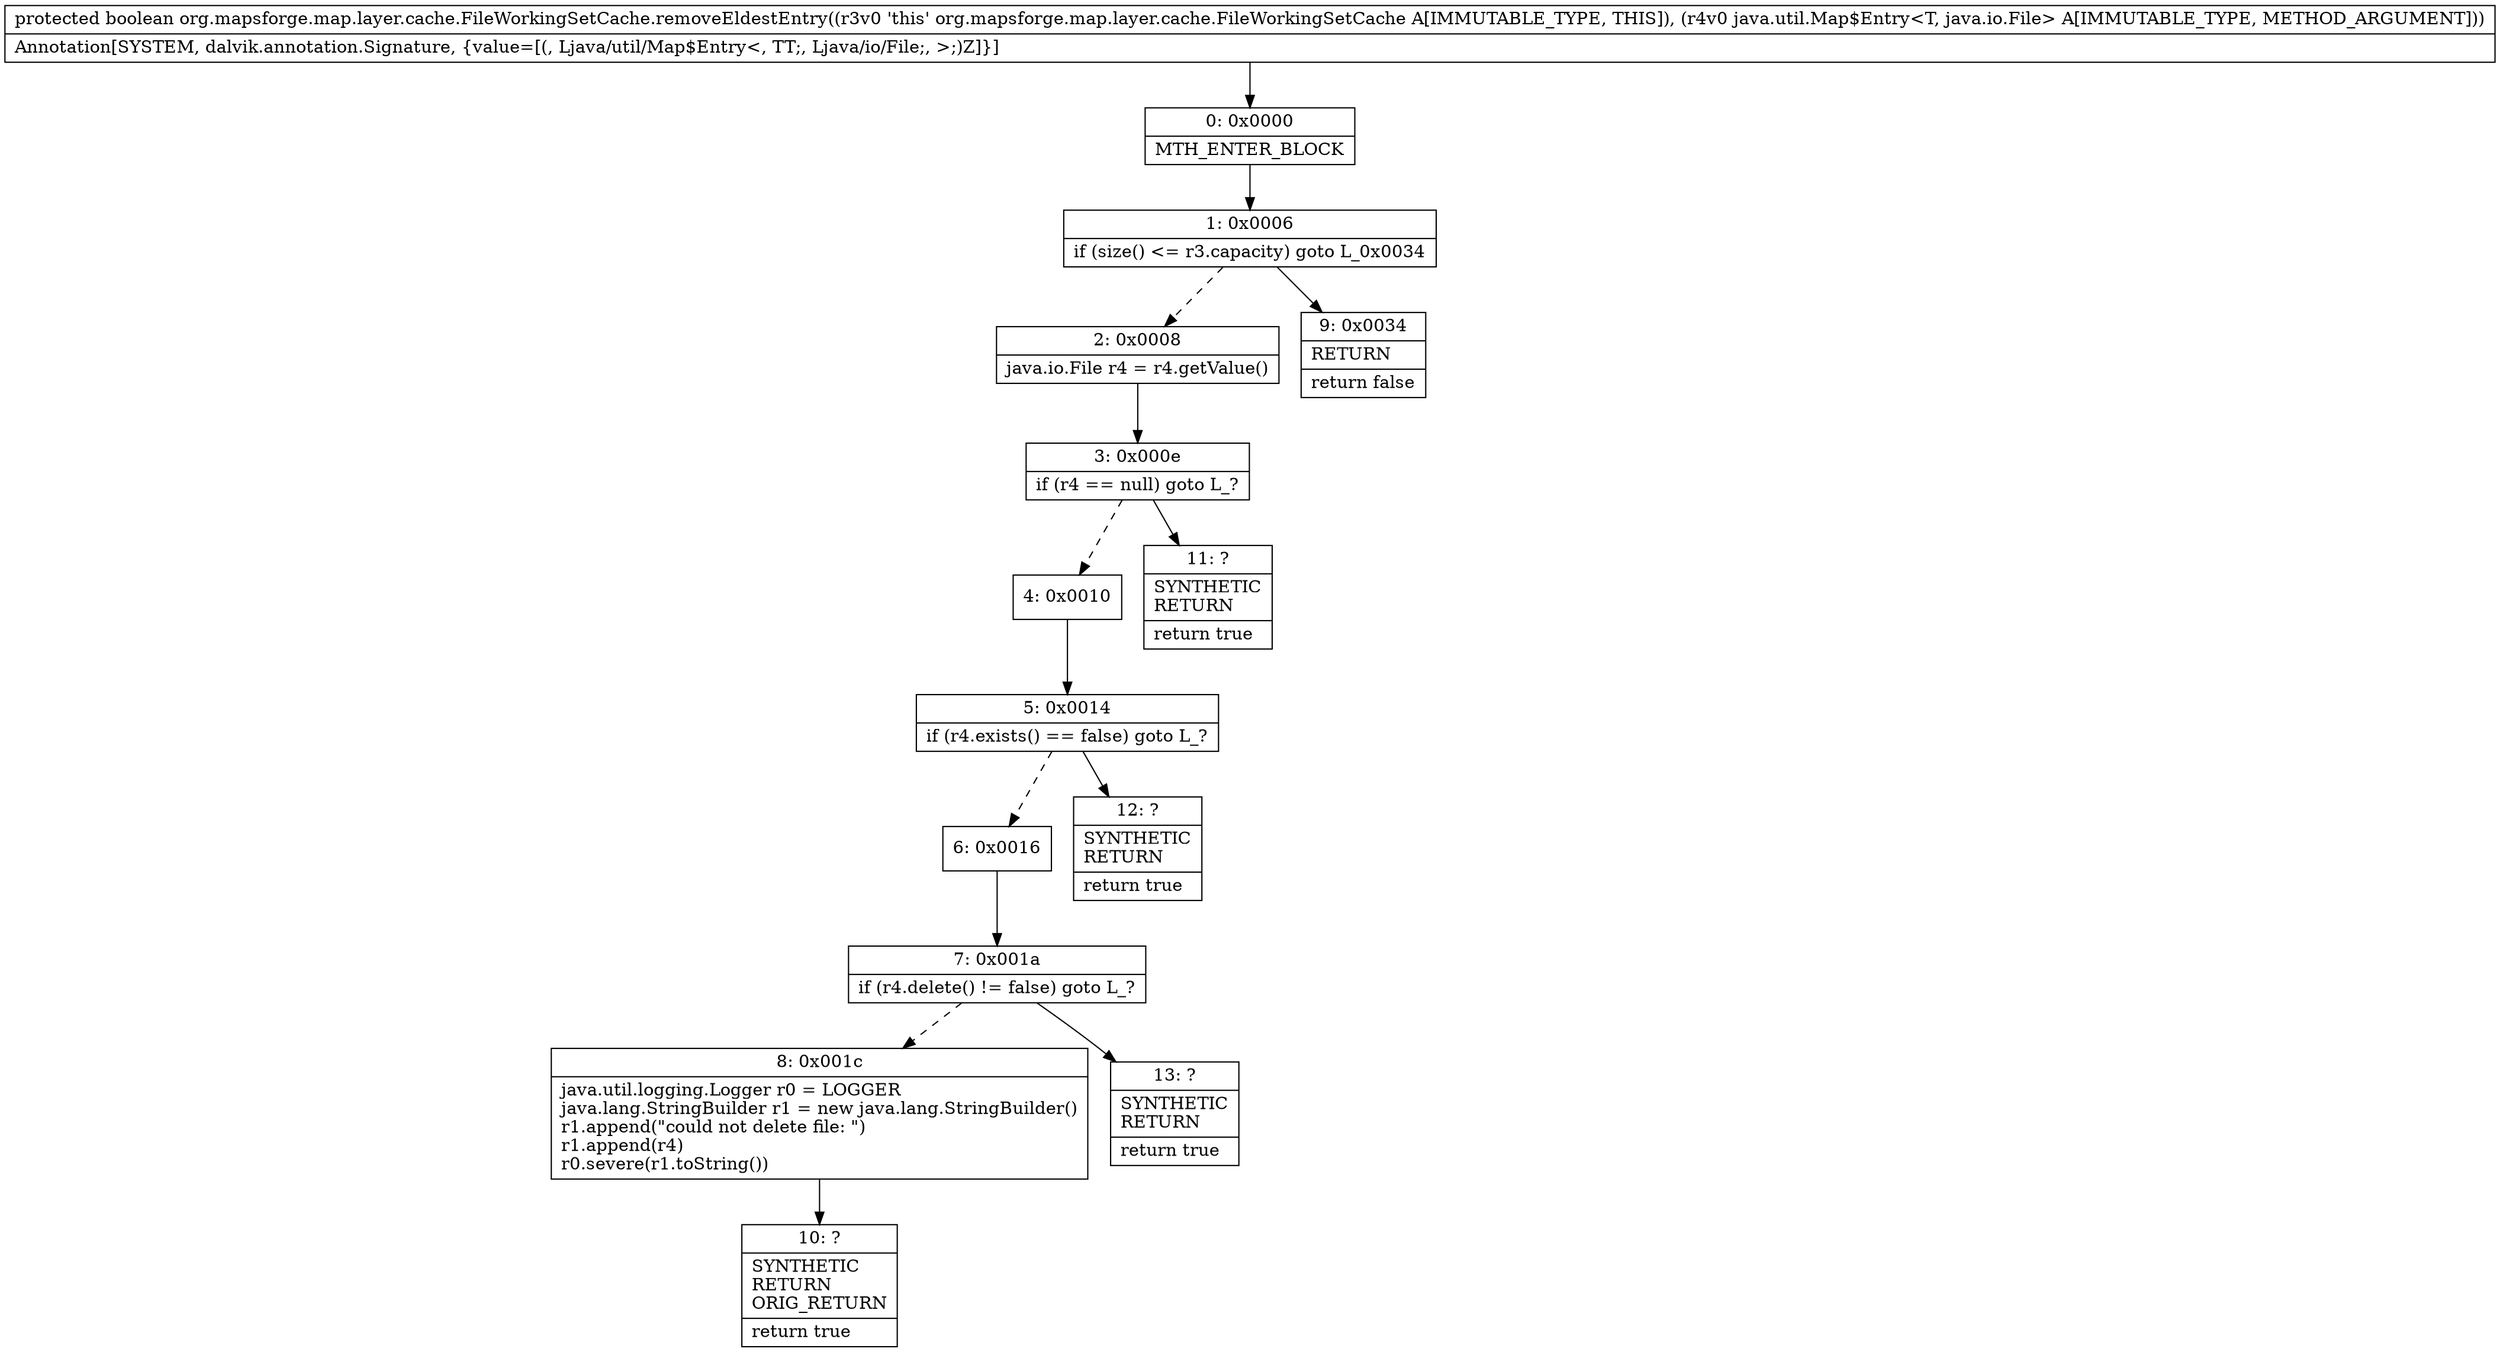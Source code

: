 digraph "CFG fororg.mapsforge.map.layer.cache.FileWorkingSetCache.removeEldestEntry(Ljava\/util\/Map$Entry;)Z" {
Node_0 [shape=record,label="{0\:\ 0x0000|MTH_ENTER_BLOCK\l}"];
Node_1 [shape=record,label="{1\:\ 0x0006|if (size() \<= r3.capacity) goto L_0x0034\l}"];
Node_2 [shape=record,label="{2\:\ 0x0008|java.io.File r4 = r4.getValue()\l}"];
Node_3 [shape=record,label="{3\:\ 0x000e|if (r4 == null) goto L_?\l}"];
Node_4 [shape=record,label="{4\:\ 0x0010}"];
Node_5 [shape=record,label="{5\:\ 0x0014|if (r4.exists() == false) goto L_?\l}"];
Node_6 [shape=record,label="{6\:\ 0x0016}"];
Node_7 [shape=record,label="{7\:\ 0x001a|if (r4.delete() != false) goto L_?\l}"];
Node_8 [shape=record,label="{8\:\ 0x001c|java.util.logging.Logger r0 = LOGGER\ljava.lang.StringBuilder r1 = new java.lang.StringBuilder()\lr1.append(\"could not delete file: \")\lr1.append(r4)\lr0.severe(r1.toString())\l}"];
Node_9 [shape=record,label="{9\:\ 0x0034|RETURN\l|return false\l}"];
Node_10 [shape=record,label="{10\:\ ?|SYNTHETIC\lRETURN\lORIG_RETURN\l|return true\l}"];
Node_11 [shape=record,label="{11\:\ ?|SYNTHETIC\lRETURN\l|return true\l}"];
Node_12 [shape=record,label="{12\:\ ?|SYNTHETIC\lRETURN\l|return true\l}"];
Node_13 [shape=record,label="{13\:\ ?|SYNTHETIC\lRETURN\l|return true\l}"];
MethodNode[shape=record,label="{protected boolean org.mapsforge.map.layer.cache.FileWorkingSetCache.removeEldestEntry((r3v0 'this' org.mapsforge.map.layer.cache.FileWorkingSetCache A[IMMUTABLE_TYPE, THIS]), (r4v0 java.util.Map$Entry\<T, java.io.File\> A[IMMUTABLE_TYPE, METHOD_ARGUMENT]))  | Annotation[SYSTEM, dalvik.annotation.Signature, \{value=[(, Ljava\/util\/Map$Entry\<, TT;, Ljava\/io\/File;, \>;)Z]\}]\l}"];
MethodNode -> Node_0;
Node_0 -> Node_1;
Node_1 -> Node_2[style=dashed];
Node_1 -> Node_9;
Node_2 -> Node_3;
Node_3 -> Node_4[style=dashed];
Node_3 -> Node_11;
Node_4 -> Node_5;
Node_5 -> Node_6[style=dashed];
Node_5 -> Node_12;
Node_6 -> Node_7;
Node_7 -> Node_8[style=dashed];
Node_7 -> Node_13;
Node_8 -> Node_10;
}

